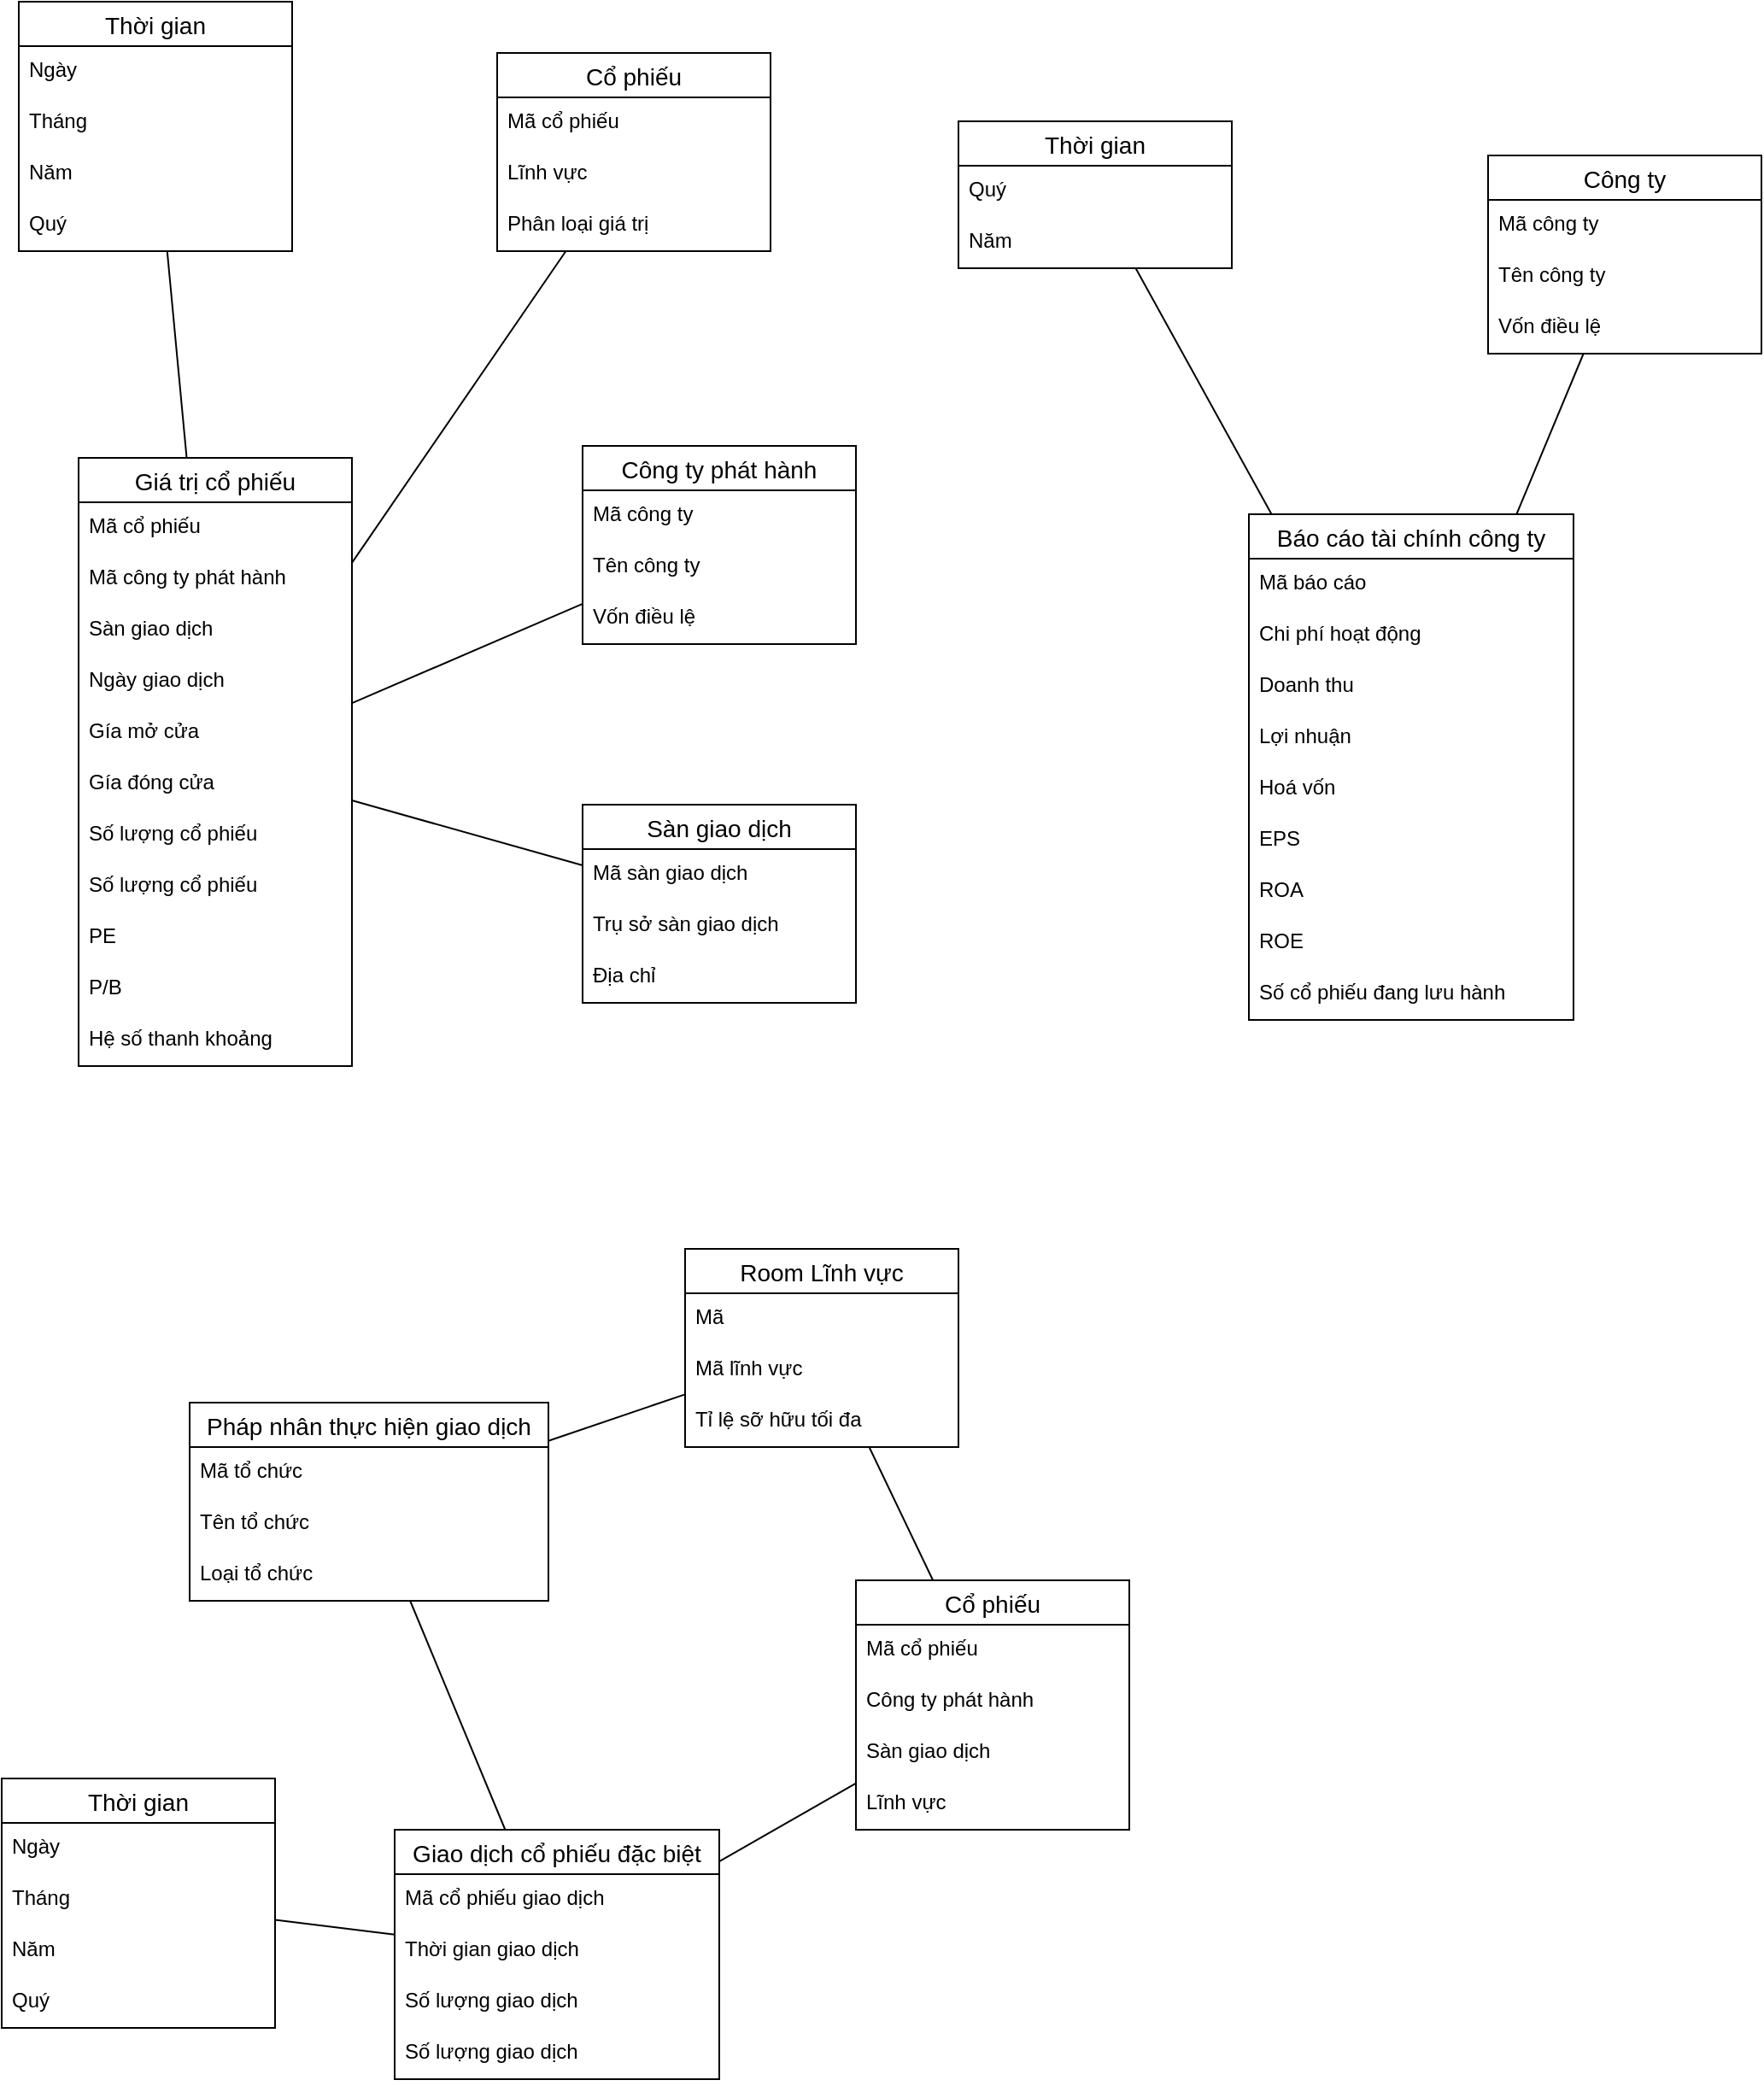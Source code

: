 <mxfile version="14.6.13" type="device"><diagram id="R2lEEEUBdFMjLlhIrx00" name="Page-1"><mxGraphModel dx="1106" dy="822" grid="1" gridSize="10" guides="1" tooltips="1" connect="1" arrows="1" fold="1" page="1" pageScale="1" pageWidth="850" pageHeight="1100" math="0" shadow="0" extFonts="Permanent Marker^https://fonts.googleapis.com/css?family=Permanent+Marker"><root><mxCell id="0"/><mxCell id="1" parent="0"/><mxCell id="hXvMnpGcKfmYuvZSe1g3-1" value="Giá trị cổ phiếu" style="swimlane;fontStyle=0;childLayout=stackLayout;horizontal=1;startSize=26;horizontalStack=0;resizeParent=1;resizeParentMax=0;resizeLast=0;collapsible=1;marginBottom=0;align=center;fontSize=14;" parent="1" vertex="1"><mxGeometry x="165" y="447" width="160" height="356" as="geometry"/></mxCell><mxCell id="hXvMnpGcKfmYuvZSe1g3-2" value="Mã cổ phiếu" style="text;strokeColor=none;fillColor=none;spacingLeft=4;spacingRight=4;overflow=hidden;rotatable=0;points=[[0,0.5],[1,0.5]];portConstraint=eastwest;fontSize=12;" parent="hXvMnpGcKfmYuvZSe1g3-1" vertex="1"><mxGeometry y="26" width="160" height="30" as="geometry"/></mxCell><mxCell id="hXvMnpGcKfmYuvZSe1g3-78" value="Mã công ty phát hành" style="text;strokeColor=none;fillColor=none;spacingLeft=4;spacingRight=4;overflow=hidden;rotatable=0;points=[[0,0.5],[1,0.5]];portConstraint=eastwest;fontSize=12;" parent="hXvMnpGcKfmYuvZSe1g3-1" vertex="1"><mxGeometry y="56" width="160" height="30" as="geometry"/></mxCell><mxCell id="hXvMnpGcKfmYuvZSe1g3-79" value="Sàn giao dịch" style="text;strokeColor=none;fillColor=none;spacingLeft=4;spacingRight=4;overflow=hidden;rotatable=0;points=[[0,0.5],[1,0.5]];portConstraint=eastwest;fontSize=12;" parent="hXvMnpGcKfmYuvZSe1g3-1" vertex="1"><mxGeometry y="86" width="160" height="30" as="geometry"/></mxCell><mxCell id="hXvMnpGcKfmYuvZSe1g3-3" value="Ngày giao dịch" style="text;strokeColor=none;fillColor=none;spacingLeft=4;spacingRight=4;overflow=hidden;rotatable=0;points=[[0,0.5],[1,0.5]];portConstraint=eastwest;fontSize=12;" parent="hXvMnpGcKfmYuvZSe1g3-1" vertex="1"><mxGeometry y="116" width="160" height="30" as="geometry"/></mxCell><mxCell id="hXvMnpGcKfmYuvZSe1g3-4" value="Gía mở cửa" style="text;strokeColor=none;fillColor=none;spacingLeft=4;spacingRight=4;overflow=hidden;rotatable=0;points=[[0,0.5],[1,0.5]];portConstraint=eastwest;fontSize=12;" parent="hXvMnpGcKfmYuvZSe1g3-1" vertex="1"><mxGeometry y="146" width="160" height="30" as="geometry"/></mxCell><mxCell id="hXvMnpGcKfmYuvZSe1g3-19" value="Gía đóng cửa" style="text;strokeColor=none;fillColor=none;spacingLeft=4;spacingRight=4;overflow=hidden;rotatable=0;points=[[0,0.5],[1,0.5]];portConstraint=eastwest;fontSize=12;" parent="hXvMnpGcKfmYuvZSe1g3-1" vertex="1"><mxGeometry y="176" width="160" height="30" as="geometry"/></mxCell><mxCell id="hXvMnpGcKfmYuvZSe1g3-20" value="Số lượng cổ phiếu" style="text;strokeColor=none;fillColor=none;spacingLeft=4;spacingRight=4;overflow=hidden;rotatable=0;points=[[0,0.5],[1,0.5]];portConstraint=eastwest;fontSize=12;" parent="hXvMnpGcKfmYuvZSe1g3-1" vertex="1"><mxGeometry y="206" width="160" height="30" as="geometry"/></mxCell><mxCell id="hXvMnpGcKfmYuvZSe1g3-21" value="Số lượng cổ phiếu" style="text;strokeColor=none;fillColor=none;spacingLeft=4;spacingRight=4;overflow=hidden;rotatable=0;points=[[0,0.5],[1,0.5]];portConstraint=eastwest;fontSize=12;" parent="hXvMnpGcKfmYuvZSe1g3-1" vertex="1"><mxGeometry y="236" width="160" height="30" as="geometry"/></mxCell><mxCell id="hXvMnpGcKfmYuvZSe1g3-70" value="PE" style="text;strokeColor=none;fillColor=none;spacingLeft=4;spacingRight=4;overflow=hidden;rotatable=0;points=[[0,0.5],[1,0.5]];portConstraint=eastwest;fontSize=12;" parent="hXvMnpGcKfmYuvZSe1g3-1" vertex="1"><mxGeometry y="266" width="160" height="30" as="geometry"/></mxCell><mxCell id="hXvMnpGcKfmYuvZSe1g3-73" value="P/B" style="text;strokeColor=none;fillColor=none;spacingLeft=4;spacingRight=4;overflow=hidden;rotatable=0;points=[[0,0.5],[1,0.5]];portConstraint=eastwest;fontSize=12;" parent="hXvMnpGcKfmYuvZSe1g3-1" vertex="1"><mxGeometry y="296" width="160" height="30" as="geometry"/></mxCell><mxCell id="hXvMnpGcKfmYuvZSe1g3-74" value="Hệ số thanh khoảng" style="text;strokeColor=none;fillColor=none;spacingLeft=4;spacingRight=4;overflow=hidden;rotatable=0;points=[[0,0.5],[1,0.5]];portConstraint=eastwest;fontSize=12;" parent="hXvMnpGcKfmYuvZSe1g3-1" vertex="1"><mxGeometry y="326" width="160" height="30" as="geometry"/></mxCell><mxCell id="hXvMnpGcKfmYuvZSe1g3-5" value="Thời gian" style="swimlane;fontStyle=0;childLayout=stackLayout;horizontal=1;startSize=26;horizontalStack=0;resizeParent=1;resizeParentMax=0;resizeLast=0;collapsible=1;marginBottom=0;align=center;fontSize=14;" parent="1" vertex="1"><mxGeometry x="130" y="180" width="160" height="146" as="geometry"/></mxCell><mxCell id="hXvMnpGcKfmYuvZSe1g3-6" value="Ngày" style="text;strokeColor=none;fillColor=none;spacingLeft=4;spacingRight=4;overflow=hidden;rotatable=0;points=[[0,0.5],[1,0.5]];portConstraint=eastwest;fontSize=12;" parent="hXvMnpGcKfmYuvZSe1g3-5" vertex="1"><mxGeometry y="26" width="160" height="30" as="geometry"/></mxCell><mxCell id="hXvMnpGcKfmYuvZSe1g3-7" value="Tháng" style="text;strokeColor=none;fillColor=none;spacingLeft=4;spacingRight=4;overflow=hidden;rotatable=0;points=[[0,0.5],[1,0.5]];portConstraint=eastwest;fontSize=12;" parent="hXvMnpGcKfmYuvZSe1g3-5" vertex="1"><mxGeometry y="56" width="160" height="30" as="geometry"/></mxCell><mxCell id="hXvMnpGcKfmYuvZSe1g3-8" value="Năm" style="text;strokeColor=none;fillColor=none;spacingLeft=4;spacingRight=4;overflow=hidden;rotatable=0;points=[[0,0.5],[1,0.5]];portConstraint=eastwest;fontSize=12;" parent="hXvMnpGcKfmYuvZSe1g3-5" vertex="1"><mxGeometry y="86" width="160" height="30" as="geometry"/></mxCell><mxCell id="hXvMnpGcKfmYuvZSe1g3-13" value="Quý" style="text;strokeColor=none;fillColor=none;spacingLeft=4;spacingRight=4;overflow=hidden;rotatable=0;points=[[0,0.5],[1,0.5]];portConstraint=eastwest;fontSize=12;" parent="hXvMnpGcKfmYuvZSe1g3-5" vertex="1"><mxGeometry y="116" width="160" height="30" as="geometry"/></mxCell><mxCell id="hXvMnpGcKfmYuvZSe1g3-9" value="Cổ phiếu" style="swimlane;fontStyle=0;childLayout=stackLayout;horizontal=1;startSize=26;horizontalStack=0;resizeParent=1;resizeParentMax=0;resizeLast=0;collapsible=1;marginBottom=0;align=center;fontSize=14;" parent="1" vertex="1"><mxGeometry x="410" y="210" width="160" height="116" as="geometry"/></mxCell><mxCell id="hXvMnpGcKfmYuvZSe1g3-10" value="Mã cổ phiếu" style="text;strokeColor=none;fillColor=none;spacingLeft=4;spacingRight=4;overflow=hidden;rotatable=0;points=[[0,0.5],[1,0.5]];portConstraint=eastwest;fontSize=12;" parent="hXvMnpGcKfmYuvZSe1g3-9" vertex="1"><mxGeometry y="26" width="160" height="30" as="geometry"/></mxCell><mxCell id="hXvMnpGcKfmYuvZSe1g3-32" value="Lĩnh vực" style="text;strokeColor=none;fillColor=none;spacingLeft=4;spacingRight=4;overflow=hidden;rotatable=0;points=[[0,0.5],[1,0.5]];portConstraint=eastwest;fontSize=12;" parent="hXvMnpGcKfmYuvZSe1g3-9" vertex="1"><mxGeometry y="56" width="160" height="30" as="geometry"/></mxCell><mxCell id="hXvMnpGcKfmYuvZSe1g3-39" value="Phân loại giá trị" style="text;strokeColor=none;fillColor=none;spacingLeft=4;spacingRight=4;overflow=hidden;rotatable=0;points=[[0,0.5],[1,0.5]];portConstraint=eastwest;fontSize=12;" parent="hXvMnpGcKfmYuvZSe1g3-9" vertex="1"><mxGeometry y="86" width="160" height="30" as="geometry"/></mxCell><mxCell id="hXvMnpGcKfmYuvZSe1g3-18" value="" style="endArrow=none;html=1;rounded=0;" parent="1" source="hXvMnpGcKfmYuvZSe1g3-5" target="hXvMnpGcKfmYuvZSe1g3-1" edge="1"><mxGeometry relative="1" as="geometry"><mxPoint x="340" y="540" as="sourcePoint"/><mxPoint x="500" y="540" as="targetPoint"/></mxGeometry></mxCell><mxCell id="hXvMnpGcKfmYuvZSe1g3-23" value="" style="endArrow=none;html=1;rounded=0;" parent="1" source="hXvMnpGcKfmYuvZSe1g3-1" target="hXvMnpGcKfmYuvZSe1g3-9" edge="1"><mxGeometry relative="1" as="geometry"><mxPoint x="240" y="480" as="sourcePoint"/><mxPoint x="400" y="480" as="targetPoint"/></mxGeometry></mxCell><mxCell id="hXvMnpGcKfmYuvZSe1g3-24" value="Giao dịch cổ phiếu đặc biệt" style="swimlane;fontStyle=0;childLayout=stackLayout;horizontal=1;startSize=26;horizontalStack=0;resizeParent=1;resizeParentMax=0;resizeLast=0;collapsible=1;marginBottom=0;align=center;fontSize=14;" parent="1" vertex="1"><mxGeometry x="350" y="1250" width="190" height="146" as="geometry"/></mxCell><mxCell id="hXvMnpGcKfmYuvZSe1g3-26" value="Mã cổ phiếu giao dịch" style="text;strokeColor=none;fillColor=none;spacingLeft=4;spacingRight=4;overflow=hidden;rotatable=0;points=[[0,0.5],[1,0.5]];portConstraint=eastwest;fontSize=12;" parent="hXvMnpGcKfmYuvZSe1g3-24" vertex="1"><mxGeometry y="26" width="190" height="30" as="geometry"/></mxCell><mxCell id="hXvMnpGcKfmYuvZSe1g3-27" value="Thời gian giao dịch" style="text;strokeColor=none;fillColor=none;spacingLeft=4;spacingRight=4;overflow=hidden;rotatable=0;points=[[0,0.5],[1,0.5]];portConstraint=eastwest;fontSize=12;" parent="hXvMnpGcKfmYuvZSe1g3-24" vertex="1"><mxGeometry y="56" width="190" height="30" as="geometry"/></mxCell><mxCell id="hXvMnpGcKfmYuvZSe1g3-47" value="Số lượng giao dịch" style="text;strokeColor=none;fillColor=none;spacingLeft=4;spacingRight=4;overflow=hidden;rotatable=0;points=[[0,0.5],[1,0.5]];portConstraint=eastwest;fontSize=12;" parent="hXvMnpGcKfmYuvZSe1g3-24" vertex="1"><mxGeometry y="86" width="190" height="30" as="geometry"/></mxCell><mxCell id="hXvMnpGcKfmYuvZSe1g3-48" value="Số lượng giao dịch" style="text;strokeColor=none;fillColor=none;spacingLeft=4;spacingRight=4;overflow=hidden;rotatable=0;points=[[0,0.5],[1,0.5]];portConstraint=eastwest;fontSize=12;" parent="hXvMnpGcKfmYuvZSe1g3-24" vertex="1"><mxGeometry y="116" width="190" height="30" as="geometry"/></mxCell><mxCell id="hXvMnpGcKfmYuvZSe1g3-28" value="Pháp nhân thực hiện giao dịch" style="swimlane;fontStyle=0;childLayout=stackLayout;horizontal=1;startSize=26;horizontalStack=0;resizeParent=1;resizeParentMax=0;resizeLast=0;collapsible=1;marginBottom=0;align=center;fontSize=14;" parent="1" vertex="1"><mxGeometry x="230" y="1000" width="210" height="116" as="geometry"/></mxCell><mxCell id="hXvMnpGcKfmYuvZSe1g3-29" value="Mã tổ chức" style="text;strokeColor=none;fillColor=none;spacingLeft=4;spacingRight=4;overflow=hidden;rotatable=0;points=[[0,0.5],[1,0.5]];portConstraint=eastwest;fontSize=12;" parent="hXvMnpGcKfmYuvZSe1g3-28" vertex="1"><mxGeometry y="26" width="210" height="30" as="geometry"/></mxCell><mxCell id="hXvMnpGcKfmYuvZSe1g3-30" value="Tên tổ chức" style="text;strokeColor=none;fillColor=none;spacingLeft=4;spacingRight=4;overflow=hidden;rotatable=0;points=[[0,0.5],[1,0.5]];portConstraint=eastwest;fontSize=12;" parent="hXvMnpGcKfmYuvZSe1g3-28" vertex="1"><mxGeometry y="56" width="210" height="30" as="geometry"/></mxCell><mxCell id="hXvMnpGcKfmYuvZSe1g3-38" value="Loại tổ chức" style="text;strokeColor=none;fillColor=none;spacingLeft=4;spacingRight=4;overflow=hidden;rotatable=0;points=[[0,0.5],[1,0.5]];portConstraint=eastwest;fontSize=12;" parent="hXvMnpGcKfmYuvZSe1g3-28" vertex="1"><mxGeometry y="86" width="210" height="30" as="geometry"/></mxCell><mxCell id="hXvMnpGcKfmYuvZSe1g3-33" value="Cổ phiếu" style="swimlane;fontStyle=0;childLayout=stackLayout;horizontal=1;startSize=26;horizontalStack=0;resizeParent=1;resizeParentMax=0;resizeLast=0;collapsible=1;marginBottom=0;align=center;fontSize=14;" parent="1" vertex="1"><mxGeometry x="620" y="1104" width="160" height="146" as="geometry"/></mxCell><mxCell id="hXvMnpGcKfmYuvZSe1g3-34" value="Mã cổ phiếu" style="text;strokeColor=none;fillColor=none;spacingLeft=4;spacingRight=4;overflow=hidden;rotatable=0;points=[[0,0.5],[1,0.5]];portConstraint=eastwest;fontSize=12;" parent="hXvMnpGcKfmYuvZSe1g3-33" vertex="1"><mxGeometry y="26" width="160" height="30" as="geometry"/></mxCell><mxCell id="hXvMnpGcKfmYuvZSe1g3-35" value="Công ty phát hành" style="text;strokeColor=none;fillColor=none;spacingLeft=4;spacingRight=4;overflow=hidden;rotatable=0;points=[[0,0.5],[1,0.5]];portConstraint=eastwest;fontSize=12;" parent="hXvMnpGcKfmYuvZSe1g3-33" vertex="1"><mxGeometry y="56" width="160" height="30" as="geometry"/></mxCell><mxCell id="hXvMnpGcKfmYuvZSe1g3-36" value="Sàn giao dịch" style="text;strokeColor=none;fillColor=none;spacingLeft=4;spacingRight=4;overflow=hidden;rotatable=0;points=[[0,0.5],[1,0.5]];portConstraint=eastwest;fontSize=12;" parent="hXvMnpGcKfmYuvZSe1g3-33" vertex="1"><mxGeometry y="86" width="160" height="30" as="geometry"/></mxCell><mxCell id="hXvMnpGcKfmYuvZSe1g3-37" value="Lĩnh vực" style="text;strokeColor=none;fillColor=none;spacingLeft=4;spacingRight=4;overflow=hidden;rotatable=0;points=[[0,0.5],[1,0.5]];portConstraint=eastwest;fontSize=12;" parent="hXvMnpGcKfmYuvZSe1g3-33" vertex="1"><mxGeometry y="116" width="160" height="30" as="geometry"/></mxCell><mxCell id="hXvMnpGcKfmYuvZSe1g3-40" value="Thời gian" style="swimlane;fontStyle=0;childLayout=stackLayout;horizontal=1;startSize=26;horizontalStack=0;resizeParent=1;resizeParentMax=0;resizeLast=0;collapsible=1;marginBottom=0;align=center;fontSize=14;" parent="1" vertex="1"><mxGeometry x="120" y="1220" width="160" height="146" as="geometry"/></mxCell><mxCell id="hXvMnpGcKfmYuvZSe1g3-41" value="Ngày" style="text;strokeColor=none;fillColor=none;spacingLeft=4;spacingRight=4;overflow=hidden;rotatable=0;points=[[0,0.5],[1,0.5]];portConstraint=eastwest;fontSize=12;" parent="hXvMnpGcKfmYuvZSe1g3-40" vertex="1"><mxGeometry y="26" width="160" height="30" as="geometry"/></mxCell><mxCell id="hXvMnpGcKfmYuvZSe1g3-42" value="Tháng " style="text;strokeColor=none;fillColor=none;spacingLeft=4;spacingRight=4;overflow=hidden;rotatable=0;points=[[0,0.5],[1,0.5]];portConstraint=eastwest;fontSize=12;" parent="hXvMnpGcKfmYuvZSe1g3-40" vertex="1"><mxGeometry y="56" width="160" height="30" as="geometry"/></mxCell><mxCell id="hXvMnpGcKfmYuvZSe1g3-43" value="Năm" style="text;strokeColor=none;fillColor=none;spacingLeft=4;spacingRight=4;overflow=hidden;rotatable=0;points=[[0,0.5],[1,0.5]];portConstraint=eastwest;fontSize=12;" parent="hXvMnpGcKfmYuvZSe1g3-40" vertex="1"><mxGeometry y="86" width="160" height="30" as="geometry"/></mxCell><mxCell id="hXvMnpGcKfmYuvZSe1g3-49" value="Quý" style="text;strokeColor=none;fillColor=none;spacingLeft=4;spacingRight=4;overflow=hidden;rotatable=0;points=[[0,0.5],[1,0.5]];portConstraint=eastwest;fontSize=12;" parent="hXvMnpGcKfmYuvZSe1g3-40" vertex="1"><mxGeometry y="116" width="160" height="30" as="geometry"/></mxCell><mxCell id="hXvMnpGcKfmYuvZSe1g3-44" value="" style="endArrow=none;html=1;rounded=0;" parent="1" source="hXvMnpGcKfmYuvZSe1g3-28" target="hXvMnpGcKfmYuvZSe1g3-24" edge="1"><mxGeometry relative="1" as="geometry"><mxPoint x="280" y="1060" as="sourcePoint"/><mxPoint x="440" y="1060" as="targetPoint"/></mxGeometry></mxCell><mxCell id="hXvMnpGcKfmYuvZSe1g3-45" value="" style="endArrow=none;html=1;rounded=0;" parent="1" source="hXvMnpGcKfmYuvZSe1g3-24" target="hXvMnpGcKfmYuvZSe1g3-33" edge="1"><mxGeometry relative="1" as="geometry"><mxPoint x="280" y="1060" as="sourcePoint"/><mxPoint x="440" y="1060" as="targetPoint"/></mxGeometry></mxCell><mxCell id="hXvMnpGcKfmYuvZSe1g3-46" value="" style="endArrow=none;html=1;rounded=0;" parent="1" source="hXvMnpGcKfmYuvZSe1g3-40" target="hXvMnpGcKfmYuvZSe1g3-24" edge="1"><mxGeometry relative="1" as="geometry"><mxPoint x="280" y="1060" as="sourcePoint"/><mxPoint x="440" y="1060" as="targetPoint"/></mxGeometry></mxCell><mxCell id="hXvMnpGcKfmYuvZSe1g3-50" value="Báo cáo tài chính công ty" style="swimlane;fontStyle=0;childLayout=stackLayout;horizontal=1;startSize=26;horizontalStack=0;resizeParent=1;resizeParentMax=0;resizeLast=0;collapsible=1;marginBottom=0;align=center;fontSize=14;" parent="1" vertex="1"><mxGeometry x="850" y="480" width="190" height="296" as="geometry"/></mxCell><mxCell id="hXvMnpGcKfmYuvZSe1g3-51" value="Mã báo cáo" style="text;strokeColor=none;fillColor=none;spacingLeft=4;spacingRight=4;overflow=hidden;rotatable=0;points=[[0,0.5],[1,0.5]];portConstraint=eastwest;fontSize=12;" parent="hXvMnpGcKfmYuvZSe1g3-50" vertex="1"><mxGeometry y="26" width="190" height="30" as="geometry"/></mxCell><mxCell id="hXvMnpGcKfmYuvZSe1g3-52" value="Chi phí hoạt động" style="text;strokeColor=none;fillColor=none;spacingLeft=4;spacingRight=4;overflow=hidden;rotatable=0;points=[[0,0.5],[1,0.5]];portConstraint=eastwest;fontSize=12;" parent="hXvMnpGcKfmYuvZSe1g3-50" vertex="1"><mxGeometry y="56" width="190" height="30" as="geometry"/></mxCell><mxCell id="hXvMnpGcKfmYuvZSe1g3-53" value="Doanh thu" style="text;strokeColor=none;fillColor=none;spacingLeft=4;spacingRight=4;overflow=hidden;rotatable=0;points=[[0,0.5],[1,0.5]];portConstraint=eastwest;fontSize=12;" parent="hXvMnpGcKfmYuvZSe1g3-50" vertex="1"><mxGeometry y="86" width="190" height="30" as="geometry"/></mxCell><mxCell id="hXvMnpGcKfmYuvZSe1g3-75" value="Lợi nhuận" style="text;strokeColor=none;fillColor=none;spacingLeft=4;spacingRight=4;overflow=hidden;rotatable=0;points=[[0,0.5],[1,0.5]];portConstraint=eastwest;fontSize=12;" parent="hXvMnpGcKfmYuvZSe1g3-50" vertex="1"><mxGeometry y="116" width="190" height="30" as="geometry"/></mxCell><mxCell id="hXvMnpGcKfmYuvZSe1g3-77" value="Hoá vốn" style="text;strokeColor=none;fillColor=none;spacingLeft=4;spacingRight=4;overflow=hidden;rotatable=0;points=[[0,0.5],[1,0.5]];portConstraint=eastwest;fontSize=12;" parent="hXvMnpGcKfmYuvZSe1g3-50" vertex="1"><mxGeometry y="146" width="190" height="30" as="geometry"/></mxCell><mxCell id="yGXvcKLpskDef370ZAju-1" value="EPS" style="text;strokeColor=none;fillColor=none;spacingLeft=4;spacingRight=4;overflow=hidden;rotatable=0;points=[[0,0.5],[1,0.5]];portConstraint=eastwest;fontSize=12;" vertex="1" parent="hXvMnpGcKfmYuvZSe1g3-50"><mxGeometry y="176" width="190" height="30" as="geometry"/></mxCell><mxCell id="yGXvcKLpskDef370ZAju-2" value="ROA" style="text;strokeColor=none;fillColor=none;spacingLeft=4;spacingRight=4;overflow=hidden;rotatable=0;points=[[0,0.5],[1,0.5]];portConstraint=eastwest;fontSize=12;" vertex="1" parent="hXvMnpGcKfmYuvZSe1g3-50"><mxGeometry y="206" width="190" height="30" as="geometry"/></mxCell><mxCell id="yGXvcKLpskDef370ZAju-3" value="ROE" style="text;strokeColor=none;fillColor=none;spacingLeft=4;spacingRight=4;overflow=hidden;rotatable=0;points=[[0,0.5],[1,0.5]];portConstraint=eastwest;fontSize=12;" vertex="1" parent="hXvMnpGcKfmYuvZSe1g3-50"><mxGeometry y="236" width="190" height="30" as="geometry"/></mxCell><mxCell id="yGXvcKLpskDef370ZAju-6" value="Số cổ phiếu đang lưu hành" style="text;strokeColor=none;fillColor=none;spacingLeft=4;spacingRight=4;overflow=hidden;rotatable=0;points=[[0,0.5],[1,0.5]];portConstraint=eastwest;fontSize=12;" vertex="1" parent="hXvMnpGcKfmYuvZSe1g3-50"><mxGeometry y="266" width="190" height="30" as="geometry"/></mxCell><mxCell id="hXvMnpGcKfmYuvZSe1g3-54" value="Thời gian" style="swimlane;fontStyle=0;childLayout=stackLayout;horizontal=1;startSize=26;horizontalStack=0;resizeParent=1;resizeParentMax=0;resizeLast=0;collapsible=1;marginBottom=0;align=center;fontSize=14;" parent="1" vertex="1"><mxGeometry x="680" y="250" width="160" height="86" as="geometry"/></mxCell><mxCell id="hXvMnpGcKfmYuvZSe1g3-56" value="Quý" style="text;strokeColor=none;fillColor=none;spacingLeft=4;spacingRight=4;overflow=hidden;rotatable=0;points=[[0,0.5],[1,0.5]];portConstraint=eastwest;fontSize=12;" parent="hXvMnpGcKfmYuvZSe1g3-54" vertex="1"><mxGeometry y="26" width="160" height="30" as="geometry"/></mxCell><mxCell id="hXvMnpGcKfmYuvZSe1g3-57" value="Năm" style="text;strokeColor=none;fillColor=none;spacingLeft=4;spacingRight=4;overflow=hidden;rotatable=0;points=[[0,0.5],[1,0.5]];portConstraint=eastwest;fontSize=12;" parent="hXvMnpGcKfmYuvZSe1g3-54" vertex="1"><mxGeometry y="56" width="160" height="30" as="geometry"/></mxCell><mxCell id="hXvMnpGcKfmYuvZSe1g3-58" value="Công ty" style="swimlane;fontStyle=0;childLayout=stackLayout;horizontal=1;startSize=26;horizontalStack=0;resizeParent=1;resizeParentMax=0;resizeLast=0;collapsible=1;marginBottom=0;align=center;fontSize=14;" parent="1" vertex="1"><mxGeometry x="990" y="270" width="160" height="116" as="geometry"/></mxCell><mxCell id="hXvMnpGcKfmYuvZSe1g3-59" value="Mã công ty" style="text;strokeColor=none;fillColor=none;spacingLeft=4;spacingRight=4;overflow=hidden;rotatable=0;points=[[0,0.5],[1,0.5]];portConstraint=eastwest;fontSize=12;" parent="hXvMnpGcKfmYuvZSe1g3-58" vertex="1"><mxGeometry y="26" width="160" height="30" as="geometry"/></mxCell><mxCell id="hXvMnpGcKfmYuvZSe1g3-60" value="Tên công ty" style="text;strokeColor=none;fillColor=none;spacingLeft=4;spacingRight=4;overflow=hidden;rotatable=0;points=[[0,0.5],[1,0.5]];portConstraint=eastwest;fontSize=12;" parent="hXvMnpGcKfmYuvZSe1g3-58" vertex="1"><mxGeometry y="56" width="160" height="30" as="geometry"/></mxCell><mxCell id="hXvMnpGcKfmYuvZSe1g3-61" value="Vốn điều lệ" style="text;strokeColor=none;fillColor=none;spacingLeft=4;spacingRight=4;overflow=hidden;rotatable=0;points=[[0,0.5],[1,0.5]];portConstraint=eastwest;fontSize=12;" parent="hXvMnpGcKfmYuvZSe1g3-58" vertex="1"><mxGeometry y="86" width="160" height="30" as="geometry"/></mxCell><mxCell id="hXvMnpGcKfmYuvZSe1g3-62" value="Công ty phát hành" style="swimlane;fontStyle=0;childLayout=stackLayout;horizontal=1;startSize=26;horizontalStack=0;resizeParent=1;resizeParentMax=0;resizeLast=0;collapsible=1;marginBottom=0;align=center;fontSize=14;" parent="1" vertex="1"><mxGeometry x="460" y="440" width="160" height="116" as="geometry"/></mxCell><mxCell id="hXvMnpGcKfmYuvZSe1g3-63" value="Mã công ty" style="text;strokeColor=none;fillColor=none;spacingLeft=4;spacingRight=4;overflow=hidden;rotatable=0;points=[[0,0.5],[1,0.5]];portConstraint=eastwest;fontSize=12;" parent="hXvMnpGcKfmYuvZSe1g3-62" vertex="1"><mxGeometry y="26" width="160" height="30" as="geometry"/></mxCell><mxCell id="hXvMnpGcKfmYuvZSe1g3-64" value="Tên công ty" style="text;strokeColor=none;fillColor=none;spacingLeft=4;spacingRight=4;overflow=hidden;rotatable=0;points=[[0,0.5],[1,0.5]];portConstraint=eastwest;fontSize=12;" parent="hXvMnpGcKfmYuvZSe1g3-62" vertex="1"><mxGeometry y="56" width="160" height="30" as="geometry"/></mxCell><mxCell id="hXvMnpGcKfmYuvZSe1g3-65" value="Vốn điều lệ" style="text;strokeColor=none;fillColor=none;spacingLeft=4;spacingRight=4;overflow=hidden;rotatable=0;points=[[0,0.5],[1,0.5]];portConstraint=eastwest;fontSize=12;" parent="hXvMnpGcKfmYuvZSe1g3-62" vertex="1"><mxGeometry y="86" width="160" height="30" as="geometry"/></mxCell><mxCell id="hXvMnpGcKfmYuvZSe1g3-66" value="" style="endArrow=none;html=1;rounded=0;" parent="1" source="hXvMnpGcKfmYuvZSe1g3-1" target="hXvMnpGcKfmYuvZSe1g3-62" edge="1"><mxGeometry relative="1" as="geometry"><mxPoint x="470" y="530" as="sourcePoint"/><mxPoint x="630" y="530" as="targetPoint"/></mxGeometry></mxCell><mxCell id="hXvMnpGcKfmYuvZSe1g3-67" value="" style="endArrow=none;html=1;rounded=0;" parent="1" source="hXvMnpGcKfmYuvZSe1g3-54" target="hXvMnpGcKfmYuvZSe1g3-50" edge="1"><mxGeometry relative="1" as="geometry"><mxPoint x="570" y="530" as="sourcePoint"/><mxPoint x="730" y="530" as="targetPoint"/></mxGeometry></mxCell><mxCell id="hXvMnpGcKfmYuvZSe1g3-68" value="" style="endArrow=none;html=1;rounded=0;" parent="1" source="hXvMnpGcKfmYuvZSe1g3-58" target="hXvMnpGcKfmYuvZSe1g3-50" edge="1"><mxGeometry relative="1" as="geometry"><mxPoint x="570" y="400" as="sourcePoint"/><mxPoint x="730" y="400" as="targetPoint"/></mxGeometry></mxCell><mxCell id="hXvMnpGcKfmYuvZSe1g3-80" value="Sàn giao dịch" style="swimlane;fontStyle=0;childLayout=stackLayout;horizontal=1;startSize=26;horizontalStack=0;resizeParent=1;resizeParentMax=0;resizeLast=0;collapsible=1;marginBottom=0;align=center;fontSize=14;" parent="1" vertex="1"><mxGeometry x="460" y="650" width="160" height="116" as="geometry"/></mxCell><mxCell id="hXvMnpGcKfmYuvZSe1g3-81" value="Mã sàn giao dịch" style="text;strokeColor=none;fillColor=none;spacingLeft=4;spacingRight=4;overflow=hidden;rotatable=0;points=[[0,0.5],[1,0.5]];portConstraint=eastwest;fontSize=12;" parent="hXvMnpGcKfmYuvZSe1g3-80" vertex="1"><mxGeometry y="26" width="160" height="30" as="geometry"/></mxCell><mxCell id="hXvMnpGcKfmYuvZSe1g3-82" value="Trụ sở sàn giao dịch" style="text;strokeColor=none;fillColor=none;spacingLeft=4;spacingRight=4;overflow=hidden;rotatable=0;points=[[0,0.5],[1,0.5]];portConstraint=eastwest;fontSize=12;" parent="hXvMnpGcKfmYuvZSe1g3-80" vertex="1"><mxGeometry y="56" width="160" height="30" as="geometry"/></mxCell><mxCell id="hXvMnpGcKfmYuvZSe1g3-83" value="Địa chỉ" style="text;strokeColor=none;fillColor=none;spacingLeft=4;spacingRight=4;overflow=hidden;rotatable=0;points=[[0,0.5],[1,0.5]];portConstraint=eastwest;fontSize=12;" parent="hXvMnpGcKfmYuvZSe1g3-80" vertex="1"><mxGeometry y="86" width="160" height="30" as="geometry"/></mxCell><mxCell id="hXvMnpGcKfmYuvZSe1g3-84" value="" style="endArrow=none;html=1;rounded=0;" parent="1" source="hXvMnpGcKfmYuvZSe1g3-1" target="hXvMnpGcKfmYuvZSe1g3-80" edge="1"><mxGeometry relative="1" as="geometry"><mxPoint x="120" y="480" as="sourcePoint"/><mxPoint x="280" y="480" as="targetPoint"/></mxGeometry></mxCell><mxCell id="yGXvcKLpskDef370ZAju-7" value="Room Lĩnh vực" style="swimlane;fontStyle=0;childLayout=stackLayout;horizontal=1;startSize=26;horizontalStack=0;resizeParent=1;resizeParentMax=0;resizeLast=0;collapsible=1;marginBottom=0;align=center;fontSize=14;" vertex="1" parent="1"><mxGeometry x="520" y="910" width="160" height="116" as="geometry"/></mxCell><mxCell id="yGXvcKLpskDef370ZAju-8" value="Mã" style="text;strokeColor=none;fillColor=none;spacingLeft=4;spacingRight=4;overflow=hidden;rotatable=0;points=[[0,0.5],[1,0.5]];portConstraint=eastwest;fontSize=12;" vertex="1" parent="yGXvcKLpskDef370ZAju-7"><mxGeometry y="26" width="160" height="30" as="geometry"/></mxCell><mxCell id="yGXvcKLpskDef370ZAju-9" value="Mã lĩnh vực" style="text;strokeColor=none;fillColor=none;spacingLeft=4;spacingRight=4;overflow=hidden;rotatable=0;points=[[0,0.5],[1,0.5]];portConstraint=eastwest;fontSize=12;" vertex="1" parent="yGXvcKLpskDef370ZAju-7"><mxGeometry y="56" width="160" height="30" as="geometry"/></mxCell><mxCell id="yGXvcKLpskDef370ZAju-10" value="Tỉ lệ sỡ hữu tối đa" style="text;strokeColor=none;fillColor=none;spacingLeft=4;spacingRight=4;overflow=hidden;rotatable=0;points=[[0,0.5],[1,0.5]];portConstraint=eastwest;fontSize=12;" vertex="1" parent="yGXvcKLpskDef370ZAju-7"><mxGeometry y="86" width="160" height="30" as="geometry"/></mxCell><mxCell id="yGXvcKLpskDef370ZAju-11" value="" style="endArrow=none;html=1;rounded=0;" edge="1" parent="1" source="hXvMnpGcKfmYuvZSe1g3-28" target="yGXvcKLpskDef370ZAju-7"><mxGeometry relative="1" as="geometry"><mxPoint x="450" y="1060" as="sourcePoint"/><mxPoint x="610" y="1060" as="targetPoint"/></mxGeometry></mxCell><mxCell id="yGXvcKLpskDef370ZAju-12" value="" style="endArrow=none;html=1;rounded=0;" edge="1" parent="1" source="yGXvcKLpskDef370ZAju-7" target="hXvMnpGcKfmYuvZSe1g3-33"><mxGeometry relative="1" as="geometry"><mxPoint x="450" y="1060" as="sourcePoint"/><mxPoint x="610" y="1060" as="targetPoint"/></mxGeometry></mxCell></root></mxGraphModel></diagram></mxfile>
